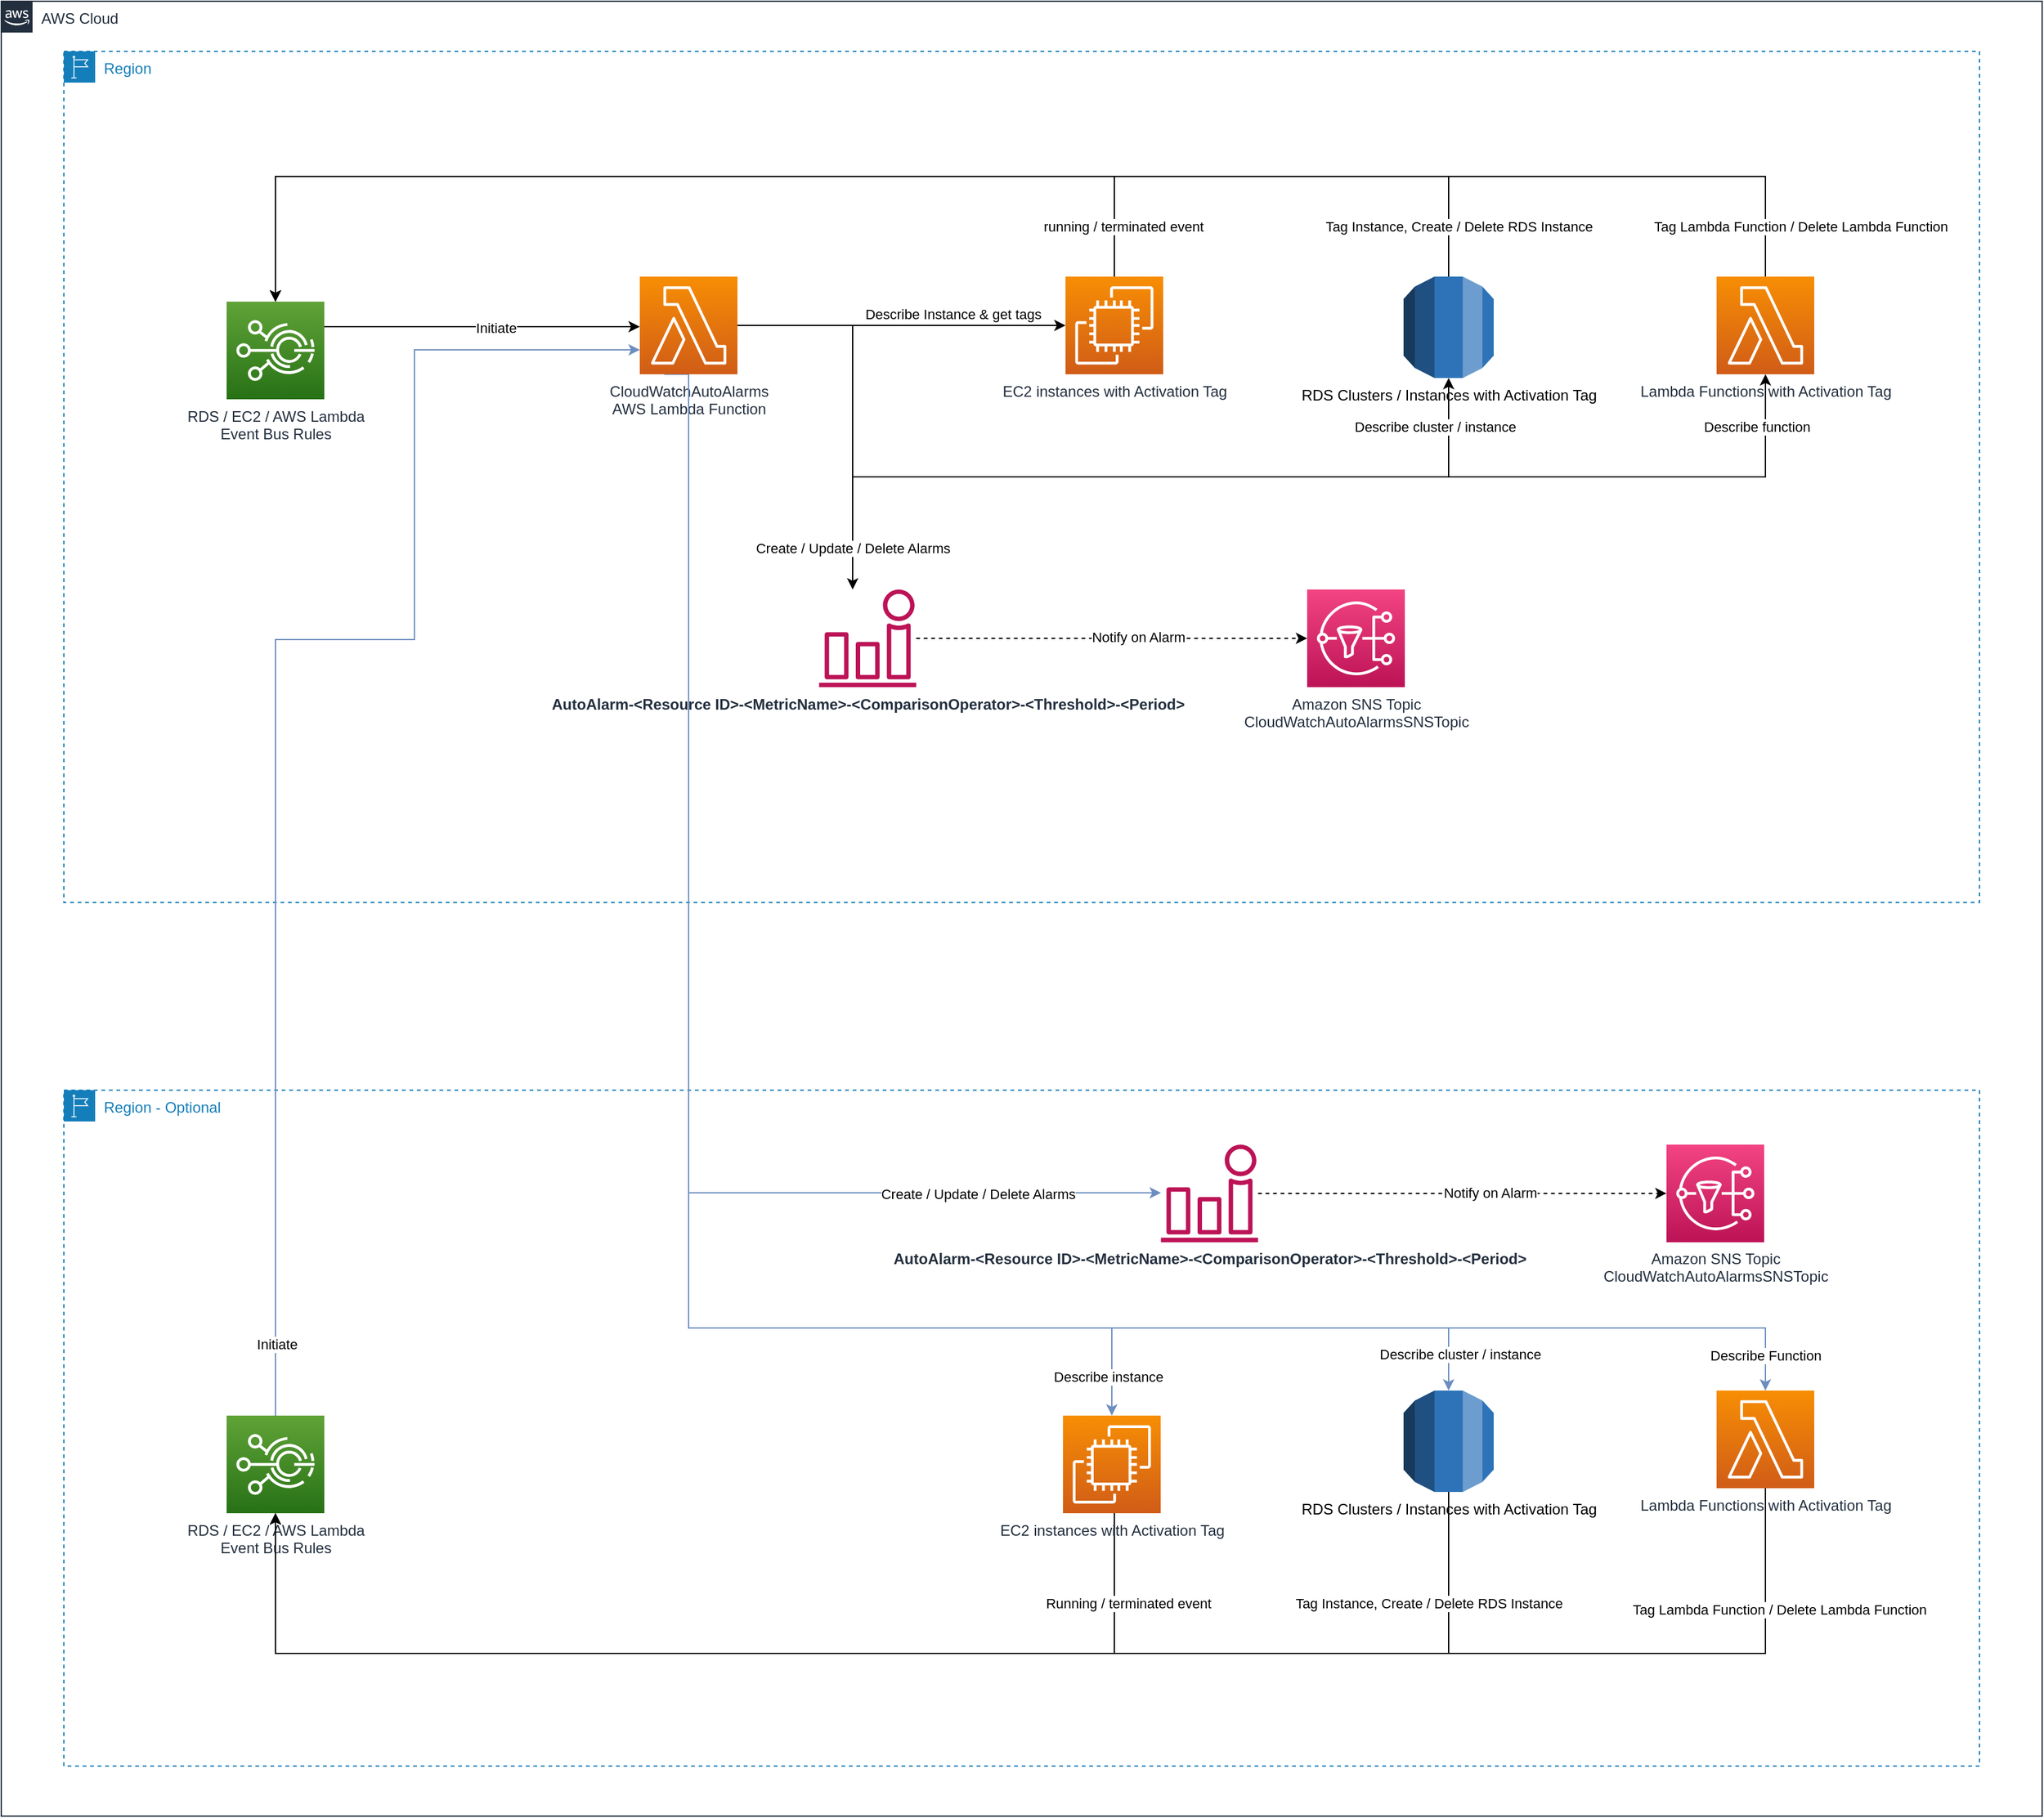 <mxfile version="14.5.1" type="device"><diagram id="I7XvJTwSaTpGAE3xyid5" name="Page-1"><mxGraphModel dx="3563" dy="2425" grid="1" gridSize="10" guides="1" tooltips="1" connect="1" arrows="1" fold="1" page="1" pageScale="1" pageWidth="1400" pageHeight="850" math="0" shadow="0"><root><mxCell id="0"/><mxCell id="FZkGMzO7-BgLDlmQyXsH-31" value="Account / Region" parent="0"/><mxCell id="FZkGMzO7-BgLDlmQyXsH-32" value="AWS Cloud" style="points=[[0,0],[0.25,0],[0.5,0],[0.75,0],[1,0],[1,0.25],[1,0.5],[1,0.75],[1,1],[0.75,1],[0.5,1],[0.25,1],[0,1],[0,0.75],[0,0.5],[0,0.25]];outlineConnect=0;gradientColor=none;html=1;whiteSpace=wrap;fontSize=12;fontStyle=0;shape=mxgraph.aws4.group;grIcon=mxgraph.aws4.group_aws_cloud_alt;strokeColor=#232F3E;fillColor=none;verticalAlign=top;align=left;spacingLeft=30;fontColor=#232F3E;dashed=0;" vertex="1" parent="FZkGMzO7-BgLDlmQyXsH-31"><mxGeometry x="-140" y="-10" width="1630" height="1450" as="geometry"/></mxCell><mxCell id="FZkGMzO7-BgLDlmQyXsH-33" value="Region" style="points=[[0,0],[0.25,0],[0.5,0],[0.75,0],[1,0],[1,0.25],[1,0.5],[1,0.75],[1,1],[0.75,1],[0.5,1],[0.25,1],[0,1],[0,0.75],[0,0.5],[0,0.25]];outlineConnect=0;gradientColor=none;html=1;whiteSpace=wrap;fontSize=12;fontStyle=0;shape=mxgraph.aws4.group;grIcon=mxgraph.aws4.group_region;strokeColor=#147EBA;fillColor=none;verticalAlign=top;align=left;spacingLeft=30;fontColor=#147EBA;dashed=1;" vertex="1" parent="FZkGMzO7-BgLDlmQyXsH-31"><mxGeometry x="-90" y="30" width="1530" height="680" as="geometry"/></mxCell><mxCell id="FZkGMzO7-BgLDlmQyXsH-265" value="Region - Optional" style="points=[[0,0],[0.25,0],[0.5,0],[0.75,0],[1,0],[1,0.25],[1,0.5],[1,0.75],[1,1],[0.75,1],[0.5,1],[0.25,1],[0,1],[0,0.75],[0,0.5],[0,0.25]];outlineConnect=0;gradientColor=none;html=1;whiteSpace=wrap;fontSize=12;fontStyle=0;shape=mxgraph.aws4.group;grIcon=mxgraph.aws4.group_region;strokeColor=#147EBA;fillColor=none;verticalAlign=top;align=left;spacingLeft=30;fontColor=#147EBA;dashed=1;" vertex="1" parent="FZkGMzO7-BgLDlmQyXsH-31"><mxGeometry x="-90" y="860" width="1530" height="540" as="geometry"/></mxCell><mxCell id="FZkGMzO7-BgLDlmQyXsH-266" style="edgeStyle=orthogonalEdgeStyle;rounded=0;orthogonalLoop=1;jettySize=auto;html=1;fillColor=#dae8fc;strokeColor=#6c8ebf;entryX=0.5;entryY=0;entryDx=0;entryDy=0;entryPerimeter=0;" edge="1" parent="FZkGMzO7-BgLDlmQyXsH-31" source="FZkGMzO7-BgLDlmQyXsH-1" target="FZkGMzO7-BgLDlmQyXsH-280"><mxGeometry relative="1" as="geometry"><mxPoint x="448" y="1139.04" as="sourcePoint"/><mxPoint x="710" y="1139.04" as="targetPoint"/><Array as="points"><mxPoint x="409" y="1050"/><mxPoint x="747" y="1050"/></Array></mxGeometry></mxCell><mxCell id="FZkGMzO7-BgLDlmQyXsH-314" value="Describe instance" style="edgeLabel;html=1;align=center;verticalAlign=middle;resizable=0;points=[];" vertex="1" connectable="0" parent="FZkGMzO7-BgLDlmQyXsH-266"><mxGeometry x="0.947" y="-3" relative="1" as="geometry"><mxPoint as="offset"/></mxGeometry></mxCell><mxCell id="FZkGMzO7-BgLDlmQyXsH-268" style="edgeStyle=orthogonalEdgeStyle;rounded=0;orthogonalLoop=1;jettySize=auto;html=1;exitX=0.25;exitY=1;exitDx=0;exitDy=0;exitPerimeter=0;fillColor=#dae8fc;strokeColor=#6c8ebf;" edge="1" parent="FZkGMzO7-BgLDlmQyXsH-31" source="FZkGMzO7-BgLDlmQyXsH-1" target="FZkGMzO7-BgLDlmQyXsH-283"><mxGeometry relative="1" as="geometry"><mxPoint x="448" y="1139" as="sourcePoint"/><mxPoint x="1016" y="1190" as="targetPoint"/><Array as="points"><mxPoint x="409" y="288"/><mxPoint x="409" y="1050"/><mxPoint x="1016" y="1050"/></Array></mxGeometry></mxCell><mxCell id="FZkGMzO7-BgLDlmQyXsH-269" value="Describe cluster / instance" style="edgeLabel;html=1;align=center;verticalAlign=middle;resizable=0;points=[];" vertex="1" connectable="0" parent="FZkGMzO7-BgLDlmQyXsH-268"><mxGeometry x="-0.032" y="-2" relative="1" as="geometry"><mxPoint x="617.94" y="106.09" as="offset"/></mxGeometry></mxCell><mxCell id="FZkGMzO7-BgLDlmQyXsH-270" style="edgeStyle=orthogonalEdgeStyle;rounded=0;orthogonalLoop=1;jettySize=auto;html=1;fillColor=#dae8fc;strokeColor=#6c8ebf;entryX=0.5;entryY=0;entryDx=0;entryDy=0;entryPerimeter=0;" edge="1" parent="FZkGMzO7-BgLDlmQyXsH-31" source="FZkGMzO7-BgLDlmQyXsH-1" target="FZkGMzO7-BgLDlmQyXsH-286"><mxGeometry relative="1" as="geometry"><mxPoint x="410" y="1440" as="sourcePoint"/><mxPoint x="1289.04" y="1479" as="targetPoint"/><Array as="points"><mxPoint x="409" y="1050"/><mxPoint x="1269" y="1050"/></Array></mxGeometry></mxCell><mxCell id="FZkGMzO7-BgLDlmQyXsH-315" value="Describe Function" style="edgeLabel;html=1;align=center;verticalAlign=middle;resizable=0;points=[];" vertex="1" connectable="0" parent="FZkGMzO7-BgLDlmQyXsH-270"><mxGeometry x="0.966" relative="1" as="geometry"><mxPoint as="offset"/></mxGeometry></mxCell><mxCell id="FZkGMzO7-BgLDlmQyXsH-316" style="edgeStyle=orthogonalEdgeStyle;rounded=0;orthogonalLoop=1;jettySize=auto;html=1;entryX=0;entryY=0.75;entryDx=0;entryDy=0;entryPerimeter=0;startArrow=none;startFill=0;endArrow=classic;endFill=1;fillColor=#dae8fc;strokeColor=#6c8ebf;" edge="1" parent="FZkGMzO7-BgLDlmQyXsH-31" source="FZkGMzO7-BgLDlmQyXsH-277" target="FZkGMzO7-BgLDlmQyXsH-1"><mxGeometry relative="1" as="geometry"><Array as="points"><mxPoint x="79" y="500"/><mxPoint x="190" y="500"/><mxPoint x="190" y="269"/></Array></mxGeometry></mxCell><mxCell id="FZkGMzO7-BgLDlmQyXsH-317" value="Initiate" style="edgeLabel;html=1;align=center;verticalAlign=middle;resizable=0;points=[];" vertex="1" connectable="0" parent="FZkGMzO7-BgLDlmQyXsH-316"><mxGeometry x="-0.9" y="-1" relative="1" as="geometry"><mxPoint as="offset"/></mxGeometry></mxCell><mxCell id="FZkGMzO7-BgLDlmQyXsH-277" value="RDS / EC2 / AWS Lambda&lt;br&gt;Event Bus Rules" style="points=[[0,0,0],[0.25,0,0],[0.5,0,0],[0.75,0,0],[1,0,0],[0,1,0],[0.25,1,0],[0.5,1,0],[0.75,1,0],[1,1,0],[0,0.25,0],[0,0.5,0],[0,0.75,0],[1,0.25,0],[1,0.5,0],[1,0.75,0]];outlineConnect=0;fontColor=#232F3E;gradientColor=#60A337;gradientDirection=north;fillColor=#277116;strokeColor=#ffffff;dashed=0;verticalLabelPosition=bottom;verticalAlign=top;align=center;html=1;fontSize=12;fontStyle=0;aspect=fixed;shape=mxgraph.aws4.resourceIcon;resIcon=mxgraph.aws4.iot_events;" vertex="1" parent="FZkGMzO7-BgLDlmQyXsH-31"><mxGeometry x="40" y="1120" width="78" height="78" as="geometry"/></mxCell><mxCell id="FZkGMzO7-BgLDlmQyXsH-278" style="edgeStyle=orthogonalEdgeStyle;rounded=0;orthogonalLoop=1;jettySize=auto;html=1;" edge="1" parent="FZkGMzO7-BgLDlmQyXsH-31" source="FZkGMzO7-BgLDlmQyXsH-280" target="FZkGMzO7-BgLDlmQyXsH-277"><mxGeometry relative="1" as="geometry"><Array as="points"><mxPoint x="749" y="1310"/><mxPoint x="79" y="1310"/></Array></mxGeometry></mxCell><mxCell id="FZkGMzO7-BgLDlmQyXsH-279" value="Running / terminated event" style="edgeLabel;html=1;align=center;verticalAlign=middle;resizable=0;points=[];" vertex="1" connectable="0" parent="FZkGMzO7-BgLDlmQyXsH-278"><mxGeometry x="-0.02" y="-2" relative="1" as="geometry"><mxPoint x="337" y="-38" as="offset"/></mxGeometry></mxCell><mxCell id="FZkGMzO7-BgLDlmQyXsH-280" value="EC2 instances with Activation Tag" style="points=[[0,0,0],[0.25,0,0],[0.5,0,0],[0.75,0,0],[1,0,0],[0,1,0],[0.25,1,0],[0.5,1,0],[0.75,1,0],[1,1,0],[0,0.25,0],[0,0.5,0],[0,0.75,0],[1,0.25,0],[1,0.5,0],[1,0.75,0]];outlineConnect=0;fontColor=#232F3E;gradientColor=#F78E04;gradientDirection=north;fillColor=#D05C17;strokeColor=#ffffff;dashed=0;verticalLabelPosition=bottom;verticalAlign=top;align=center;html=1;fontSize=12;fontStyle=0;aspect=fixed;shape=mxgraph.aws4.resourceIcon;resIcon=mxgraph.aws4.ec2;" vertex="1" parent="FZkGMzO7-BgLDlmQyXsH-31"><mxGeometry x="708" y="1120" width="78" height="78" as="geometry"/></mxCell><mxCell id="FZkGMzO7-BgLDlmQyXsH-281" style="edgeStyle=orthogonalEdgeStyle;rounded=0;orthogonalLoop=1;jettySize=auto;html=1;" edge="1" parent="FZkGMzO7-BgLDlmQyXsH-31" source="FZkGMzO7-BgLDlmQyXsH-283" target="FZkGMzO7-BgLDlmQyXsH-277"><mxGeometry relative="1" as="geometry"><mxPoint x="60" y="1070" as="targetPoint"/><mxPoint x="996" y="1067" as="sourcePoint"/><Array as="points"><mxPoint x="1016" y="1310"/><mxPoint x="79" y="1310"/></Array></mxGeometry></mxCell><mxCell id="FZkGMzO7-BgLDlmQyXsH-282" value="Tag Instance, Create / Delete RDS Instance" style="edgeLabel;html=1;align=center;verticalAlign=middle;resizable=0;points=[];" vertex="1" connectable="0" parent="FZkGMzO7-BgLDlmQyXsH-281"><mxGeometry x="-0.154" y="1" relative="1" as="geometry"><mxPoint x="353" y="-41" as="offset"/></mxGeometry></mxCell><mxCell id="FZkGMzO7-BgLDlmQyXsH-283" value="RDS Clusters / Instances with Activation Tag" style="outlineConnect=0;dashed=0;verticalLabelPosition=bottom;verticalAlign=top;align=center;html=1;shape=mxgraph.aws3.rds;fillColor=#2E73B8;gradientColor=none;" vertex="1" parent="FZkGMzO7-BgLDlmQyXsH-31"><mxGeometry x="980" y="1100" width="72" height="81" as="geometry"/></mxCell><mxCell id="FZkGMzO7-BgLDlmQyXsH-284" style="edgeStyle=orthogonalEdgeStyle;rounded=0;orthogonalLoop=1;jettySize=auto;html=1;" edge="1" parent="FZkGMzO7-BgLDlmQyXsH-31" source="FZkGMzO7-BgLDlmQyXsH-286" target="FZkGMzO7-BgLDlmQyXsH-277"><mxGeometry relative="1" as="geometry"><Array as="points"><mxPoint x="1269" y="1310"/><mxPoint x="79" y="1310"/></Array></mxGeometry></mxCell><mxCell id="FZkGMzO7-BgLDlmQyXsH-285" value="Tag Lambda Function / Delete Lambda Function" style="edgeLabel;html=1;align=center;verticalAlign=middle;resizable=0;points=[];" vertex="1" connectable="0" parent="FZkGMzO7-BgLDlmQyXsH-284"><mxGeometry x="0.052" y="2" relative="1" as="geometry"><mxPoint x="633" y="-37" as="offset"/></mxGeometry></mxCell><mxCell id="FZkGMzO7-BgLDlmQyXsH-286" value="Lambda Functions with Activation Tag" style="points=[[0,0,0],[0.25,0,0],[0.5,0,0],[0.75,0,0],[1,0,0],[0,1,0],[0.25,1,0],[0.5,1,0],[0.75,1,0],[1,1,0],[0,0.25,0],[0,0.5,0],[0,0.75,0],[1,0.25,0],[1,0.5,0],[1,0.75,0]];outlineConnect=0;fontColor=#232F3E;gradientColor=#F78E04;gradientDirection=north;fillColor=#D05C17;strokeColor=#ffffff;dashed=0;verticalLabelPosition=bottom;verticalAlign=top;align=center;html=1;fontSize=12;fontStyle=0;aspect=fixed;shape=mxgraph.aws4.resourceIcon;resIcon=mxgraph.aws4.lambda;" vertex="1" parent="FZkGMzO7-BgLDlmQyXsH-31"><mxGeometry x="1230" y="1100" width="78" height="78" as="geometry"/></mxCell><mxCell id="FZkGMzO7-BgLDlmQyXsH-310" style="edgeStyle=orthogonalEdgeStyle;rounded=0;orthogonalLoop=1;jettySize=auto;html=1;dashed=1;" edge="1" parent="FZkGMzO7-BgLDlmQyXsH-31" source="FZkGMzO7-BgLDlmQyXsH-312" target="FZkGMzO7-BgLDlmQyXsH-313"><mxGeometry relative="1" as="geometry"/></mxCell><mxCell id="FZkGMzO7-BgLDlmQyXsH-311" value="Notify on Alarm" style="edgeLabel;html=1;align=center;verticalAlign=middle;resizable=0;points=[];" vertex="1" connectable="0" parent="FZkGMzO7-BgLDlmQyXsH-310"><mxGeometry x="0.131" y="1" relative="1" as="geometry"><mxPoint as="offset"/></mxGeometry></mxCell><mxCell id="FZkGMzO7-BgLDlmQyXsH-312" value="AutoAlarm-&amp;lt;Resource ID&amp;gt;-&amp;lt;MetricName&amp;gt;-&amp;lt;ComparisonOperator&amp;gt;-&amp;lt;Threshold&amp;gt;-&amp;lt;Period&amp;gt;" style="outlineConnect=0;fontColor=#232F3E;gradientColor=none;fillColor=#BC1356;strokeColor=none;dashed=0;verticalLabelPosition=bottom;verticalAlign=top;align=center;html=1;fontSize=12;fontStyle=1;aspect=fixed;pointerEvents=1;shape=mxgraph.aws4.alarm;" vertex="1" parent="FZkGMzO7-BgLDlmQyXsH-31"><mxGeometry x="786" y="903.45" width="78" height="78" as="geometry"/></mxCell><mxCell id="FZkGMzO7-BgLDlmQyXsH-313" value="Amazon SNS Topic&lt;br&gt;CloudWatchAutoAlarmsSNSTopic" style="points=[[0,0,0],[0.25,0,0],[0.5,0,0],[0.75,0,0],[1,0,0],[0,1,0],[0.25,1,0],[0.5,1,0],[0.75,1,0],[1,1,0],[0,0.25,0],[0,0.5,0],[0,0.75,0],[1,0.25,0],[1,0.5,0],[1,0.75,0]];outlineConnect=0;fontColor=#232F3E;gradientColor=#F34482;gradientDirection=north;fillColor=#BC1356;strokeColor=#ffffff;dashed=0;verticalLabelPosition=bottom;verticalAlign=top;align=center;html=1;fontSize=12;fontStyle=0;aspect=fixed;shape=mxgraph.aws4.resourceIcon;resIcon=mxgraph.aws4.sns;" vertex="1" parent="FZkGMzO7-BgLDlmQyXsH-31"><mxGeometry x="1190" y="903.45" width="78" height="78" as="geometry"/></mxCell><mxCell id="1" value="Resources" parent="0"/><mxCell id="FZkGMzO7-BgLDlmQyXsH-9" style="edgeStyle=orthogonalEdgeStyle;rounded=0;orthogonalLoop=1;jettySize=auto;html=1;" edge="1" parent="1"><mxGeometry relative="1" as="geometry"><mxPoint x="448" y="249.04" as="sourcePoint"/><mxPoint x="710" y="249.04" as="targetPoint"/><Array as="points"><mxPoint x="590" y="249"/><mxPoint x="590" y="249"/></Array></mxGeometry></mxCell><mxCell id="FZkGMzO7-BgLDlmQyXsH-10" value="Describe Instance &amp;amp; get tags" style="edgeLabel;html=1;align=center;verticalAlign=middle;resizable=0;points=[];" vertex="1" connectable="0" parent="FZkGMzO7-BgLDlmQyXsH-9"><mxGeometry x="-0.076" y="-3" relative="1" as="geometry"><mxPoint x="51" y="-12" as="offset"/></mxGeometry></mxCell><mxCell id="FZkGMzO7-BgLDlmQyXsH-16" style="edgeStyle=orthogonalEdgeStyle;rounded=0;orthogonalLoop=1;jettySize=auto;html=1;exitX=1;exitY=0.5;exitDx=0;exitDy=0;exitPerimeter=0;" edge="1" parent="1" source="FZkGMzO7-BgLDlmQyXsH-1" target="FZkGMzO7-BgLDlmQyXsH-13"><mxGeometry relative="1" as="geometry"><mxPoint x="409" y="317" as="sourcePoint"/><mxPoint x="1016" y="300" as="targetPoint"/><Array as="points"><mxPoint x="540" y="249"/><mxPoint x="540" y="370"/><mxPoint x="1016" y="370"/></Array></mxGeometry></mxCell><mxCell id="FZkGMzO7-BgLDlmQyXsH-17" value="Describe cluster / instance" style="edgeLabel;html=1;align=center;verticalAlign=middle;resizable=0;points=[];" vertex="1" connectable="0" parent="FZkGMzO7-BgLDlmQyXsH-16"><mxGeometry x="-0.032" y="-2" relative="1" as="geometry"><mxPoint x="306" y="-42" as="offset"/></mxGeometry></mxCell><mxCell id="FZkGMzO7-BgLDlmQyXsH-21" style="edgeStyle=orthogonalEdgeStyle;rounded=0;orthogonalLoop=1;jettySize=auto;html=1;" edge="1" parent="1"><mxGeometry relative="1" as="geometry"><mxPoint x="448" y="249.04" as="sourcePoint"/><mxPoint x="1269.04" y="288" as="targetPoint"/><Array as="points"><mxPoint x="540" y="249"/><mxPoint x="540" y="370"/><mxPoint x="1269" y="370"/></Array></mxGeometry></mxCell><mxCell id="FZkGMzO7-BgLDlmQyXsH-22" value="Describe function" style="edgeLabel;html=1;align=center;verticalAlign=middle;resizable=0;points=[];" vertex="1" connectable="0" parent="FZkGMzO7-BgLDlmQyXsH-21"><mxGeometry x="0.069" y="-1" relative="1" as="geometry"><mxPoint x="387" y="-41" as="offset"/></mxGeometry></mxCell><mxCell id="FZkGMzO7-BgLDlmQyXsH-24" style="edgeStyle=orthogonalEdgeStyle;rounded=0;orthogonalLoop=1;jettySize=auto;html=1;" edge="1" parent="1" target="FZkGMzO7-BgLDlmQyXsH-23"><mxGeometry relative="1" as="geometry"><mxPoint x="448" y="249.04" as="sourcePoint"/><mxPoint x="540" y="440" as="targetPoint"/><Array as="points"><mxPoint x="540" y="249"/></Array></mxGeometry></mxCell><mxCell id="FZkGMzO7-BgLDlmQyXsH-25" value="Create / Update / Delete Alarms" style="edgeLabel;html=1;align=center;verticalAlign=middle;resizable=0;points=[];" vertex="1" connectable="0" parent="FZkGMzO7-BgLDlmQyXsH-24"><mxGeometry x="0.625" relative="1" as="geometry"><mxPoint y="23.67" as="offset"/></mxGeometry></mxCell><mxCell id="FZkGMzO7-BgLDlmQyXsH-1" value="CloudWatchAutoAlarms&lt;br&gt;AWS Lambda Function" style="points=[[0,0,0],[0.25,0,0],[0.5,0,0],[0.75,0,0],[1,0,0],[0,1,0],[0.25,1,0],[0.5,1,0],[0.75,1,0],[1,1,0],[0,0.25,0],[0,0.5,0],[0,0.75,0],[1,0.25,0],[1,0.5,0],[1,0.75,0]];outlineConnect=0;fontColor=#232F3E;gradientColor=#F78E04;gradientDirection=north;fillColor=#D05C17;strokeColor=#ffffff;dashed=0;verticalLabelPosition=bottom;verticalAlign=top;align=center;html=1;fontSize=12;fontStyle=0;aspect=fixed;shape=mxgraph.aws4.resourceIcon;resIcon=mxgraph.aws4.lambda;" vertex="1" parent="1"><mxGeometry x="370" y="210" width="78" height="78" as="geometry"/></mxCell><mxCell id="FZkGMzO7-BgLDlmQyXsH-3" style="edgeStyle=orthogonalEdgeStyle;rounded=0;orthogonalLoop=1;jettySize=auto;html=1;" edge="1" parent="1" source="FZkGMzO7-BgLDlmQyXsH-2" target="FZkGMzO7-BgLDlmQyXsH-1"><mxGeometry relative="1" as="geometry"><Array as="points"><mxPoint x="220" y="250"/><mxPoint x="220" y="250"/></Array></mxGeometry></mxCell><mxCell id="FZkGMzO7-BgLDlmQyXsH-7" value="Initiate" style="edgeLabel;html=1;align=center;verticalAlign=middle;resizable=0;points=[];" vertex="1" connectable="0" parent="FZkGMzO7-BgLDlmQyXsH-3"><mxGeometry x="0.087" y="-1" relative="1" as="geometry"><mxPoint as="offset"/></mxGeometry></mxCell><mxCell id="FZkGMzO7-BgLDlmQyXsH-2" value="RDS / EC2 / AWS Lambda&lt;br&gt;Event Bus Rules" style="points=[[0,0,0],[0.25,0,0],[0.5,0,0],[0.75,0,0],[1,0,0],[0,1,0],[0.25,1,0],[0.5,1,0],[0.75,1,0],[1,1,0],[0,0.25,0],[0,0.5,0],[0,0.75,0],[1,0.25,0],[1,0.5,0],[1,0.75,0]];outlineConnect=0;fontColor=#232F3E;gradientColor=#60A337;gradientDirection=north;fillColor=#277116;strokeColor=#ffffff;dashed=0;verticalLabelPosition=bottom;verticalAlign=top;align=center;html=1;fontSize=12;fontStyle=0;aspect=fixed;shape=mxgraph.aws4.resourceIcon;resIcon=mxgraph.aws4.iot_events;" vertex="1" parent="1"><mxGeometry x="40" y="230" width="78" height="78" as="geometry"/></mxCell><mxCell id="FZkGMzO7-BgLDlmQyXsH-11" style="edgeStyle=orthogonalEdgeStyle;rounded=0;orthogonalLoop=1;jettySize=auto;html=1;" edge="1" parent="1" source="FZkGMzO7-BgLDlmQyXsH-8" target="FZkGMzO7-BgLDlmQyXsH-2"><mxGeometry relative="1" as="geometry"><Array as="points"><mxPoint x="749" y="130"/><mxPoint x="79" y="130"/></Array></mxGeometry></mxCell><mxCell id="FZkGMzO7-BgLDlmQyXsH-12" value="running / terminated event" style="edgeLabel;html=1;align=center;verticalAlign=middle;resizable=0;points=[];" vertex="1" connectable="0" parent="FZkGMzO7-BgLDlmQyXsH-11"><mxGeometry x="-0.02" y="-2" relative="1" as="geometry"><mxPoint x="343" y="42" as="offset"/></mxGeometry></mxCell><mxCell id="FZkGMzO7-BgLDlmQyXsH-8" value="EC2 instances with Activation Tag" style="points=[[0,0,0],[0.25,0,0],[0.5,0,0],[0.75,0,0],[1,0,0],[0,1,0],[0.25,1,0],[0.5,1,0],[0.75,1,0],[1,1,0],[0,0.25,0],[0,0.5,0],[0,0.75,0],[1,0.25,0],[1,0.5,0],[1,0.75,0]];outlineConnect=0;fontColor=#232F3E;gradientColor=#F78E04;gradientDirection=north;fillColor=#D05C17;strokeColor=#ffffff;dashed=0;verticalLabelPosition=bottom;verticalAlign=top;align=center;html=1;fontSize=12;fontStyle=0;aspect=fixed;shape=mxgraph.aws4.resourceIcon;resIcon=mxgraph.aws4.ec2;" vertex="1" parent="1"><mxGeometry x="710" y="210" width="78" height="78" as="geometry"/></mxCell><mxCell id="FZkGMzO7-BgLDlmQyXsH-14" style="edgeStyle=orthogonalEdgeStyle;rounded=0;orthogonalLoop=1;jettySize=auto;html=1;" edge="1" parent="1" source="FZkGMzO7-BgLDlmQyXsH-13" target="FZkGMzO7-BgLDlmQyXsH-2"><mxGeometry relative="1" as="geometry"><mxPoint x="60" y="180" as="targetPoint"/><mxPoint x="996" y="177" as="sourcePoint"/><Array as="points"><mxPoint x="1016" y="130"/><mxPoint x="79" y="130"/></Array></mxGeometry></mxCell><mxCell id="FZkGMzO7-BgLDlmQyXsH-15" value="Tag Instance, Create / Delete RDS Instance" style="edgeLabel;html=1;align=center;verticalAlign=middle;resizable=0;points=[];" vertex="1" connectable="0" parent="FZkGMzO7-BgLDlmQyXsH-14"><mxGeometry x="-0.154" y="1" relative="1" as="geometry"><mxPoint x="400" y="39" as="offset"/></mxGeometry></mxCell><mxCell id="FZkGMzO7-BgLDlmQyXsH-13" value="RDS Clusters / Instances with Activation Tag" style="outlineConnect=0;dashed=0;verticalLabelPosition=bottom;verticalAlign=top;align=center;html=1;shape=mxgraph.aws3.rds;fillColor=#2E73B8;gradientColor=none;" vertex="1" parent="1"><mxGeometry x="980" y="210" width="72" height="81" as="geometry"/></mxCell><mxCell id="FZkGMzO7-BgLDlmQyXsH-19" style="edgeStyle=orthogonalEdgeStyle;rounded=0;orthogonalLoop=1;jettySize=auto;html=1;" edge="1" parent="1" source="FZkGMzO7-BgLDlmQyXsH-18" target="FZkGMzO7-BgLDlmQyXsH-2"><mxGeometry relative="1" as="geometry"><Array as="points"><mxPoint x="1269" y="130"/><mxPoint x="79" y="130"/></Array></mxGeometry></mxCell><mxCell id="FZkGMzO7-BgLDlmQyXsH-20" value="Tag Lambda Function / Delete Lambda Function" style="edgeLabel;html=1;align=center;verticalAlign=middle;resizable=0;points=[];" vertex="1" connectable="0" parent="FZkGMzO7-BgLDlmQyXsH-19"><mxGeometry x="0.052" y="2" relative="1" as="geometry"><mxPoint x="668" y="38" as="offset"/></mxGeometry></mxCell><mxCell id="FZkGMzO7-BgLDlmQyXsH-18" value="Lambda Functions with Activation Tag" style="points=[[0,0,0],[0.25,0,0],[0.5,0,0],[0.75,0,0],[1,0,0],[0,1,0],[0.25,1,0],[0.5,1,0],[0.75,1,0],[1,1,0],[0,0.25,0],[0,0.5,0],[0,0.75,0],[1,0.25,0],[1,0.5,0],[1,0.75,0]];outlineConnect=0;fontColor=#232F3E;gradientColor=#F78E04;gradientDirection=north;fillColor=#D05C17;strokeColor=#ffffff;dashed=0;verticalLabelPosition=bottom;verticalAlign=top;align=center;html=1;fontSize=12;fontStyle=0;aspect=fixed;shape=mxgraph.aws4.resourceIcon;resIcon=mxgraph.aws4.lambda;" vertex="1" parent="1"><mxGeometry x="1230" y="210" width="78" height="78" as="geometry"/></mxCell><mxCell id="FZkGMzO7-BgLDlmQyXsH-29" style="edgeStyle=orthogonalEdgeStyle;rounded=0;orthogonalLoop=1;jettySize=auto;html=1;dashed=1;" edge="1" parent="1" source="FZkGMzO7-BgLDlmQyXsH-23" target="FZkGMzO7-BgLDlmQyXsH-26"><mxGeometry relative="1" as="geometry"/></mxCell><mxCell id="FZkGMzO7-BgLDlmQyXsH-30" value="Notify on Alarm" style="edgeLabel;html=1;align=center;verticalAlign=middle;resizable=0;points=[];" vertex="1" connectable="0" parent="FZkGMzO7-BgLDlmQyXsH-29"><mxGeometry x="0.131" y="1" relative="1" as="geometry"><mxPoint as="offset"/></mxGeometry></mxCell><mxCell id="FZkGMzO7-BgLDlmQyXsH-23" value="AutoAlarm-&amp;lt;Resource ID&amp;gt;-&amp;lt;MetricName&amp;gt;-&amp;lt;ComparisonOperator&amp;gt;-&amp;lt;Threshold&amp;gt;-&amp;lt;Period&amp;gt;" style="outlineConnect=0;fontColor=#232F3E;gradientColor=none;fillColor=#BC1356;strokeColor=none;dashed=0;verticalLabelPosition=bottom;verticalAlign=top;align=center;html=1;fontSize=12;fontStyle=1;aspect=fixed;pointerEvents=1;shape=mxgraph.aws4.alarm;" vertex="1" parent="1"><mxGeometry x="513" y="460" width="78" height="78" as="geometry"/></mxCell><mxCell id="FZkGMzO7-BgLDlmQyXsH-26" value="Amazon SNS Topic&lt;br&gt;CloudWatchAutoAlarmsSNSTopic" style="points=[[0,0,0],[0.25,0,0],[0.5,0,0],[0.75,0,0],[1,0,0],[0,1,0],[0.25,1,0],[0.5,1,0],[0.75,1,0],[1,1,0],[0,0.25,0],[0,0.5,0],[0,0.75,0],[1,0.25,0],[1,0.5,0],[1,0.75,0]];outlineConnect=0;fontColor=#232F3E;gradientColor=#F34482;gradientDirection=north;fillColor=#BC1356;strokeColor=#ffffff;dashed=0;verticalLabelPosition=bottom;verticalAlign=top;align=center;html=1;fontSize=12;fontStyle=0;aspect=fixed;shape=mxgraph.aws4.resourceIcon;resIcon=mxgraph.aws4.sns;" vertex="1" parent="1"><mxGeometry x="903" y="460" width="78" height="78" as="geometry"/></mxCell><mxCell id="FZkGMzO7-BgLDlmQyXsH-200" style="edgeStyle=orthogonalEdgeStyle;rounded=0;orthogonalLoop=1;jettySize=auto;html=1;startArrow=none;startFill=0;endArrow=classic;endFill=1;fillColor=#dae8fc;strokeColor=#6c8ebf;" edge="1" parent="1" source="FZkGMzO7-BgLDlmQyXsH-1" target="FZkGMzO7-BgLDlmQyXsH-312"><mxGeometry relative="1" as="geometry"><mxPoint x="409" y="850" as="targetPoint"/><Array as="points"><mxPoint x="409" y="942"/></Array></mxGeometry></mxCell><mxCell id="FZkGMzO7-BgLDlmQyXsH-201" value="Create / Update / Delete Alarms" style="edgeLabel;html=1;align=center;verticalAlign=middle;resizable=0;points=[];" vertex="1" connectable="0" parent="FZkGMzO7-BgLDlmQyXsH-200"><mxGeometry x="0.594" relative="1" as="geometry"><mxPoint x="62.76" y="0.45" as="offset"/></mxGeometry></mxCell></root></mxGraphModel></diagram></mxfile>